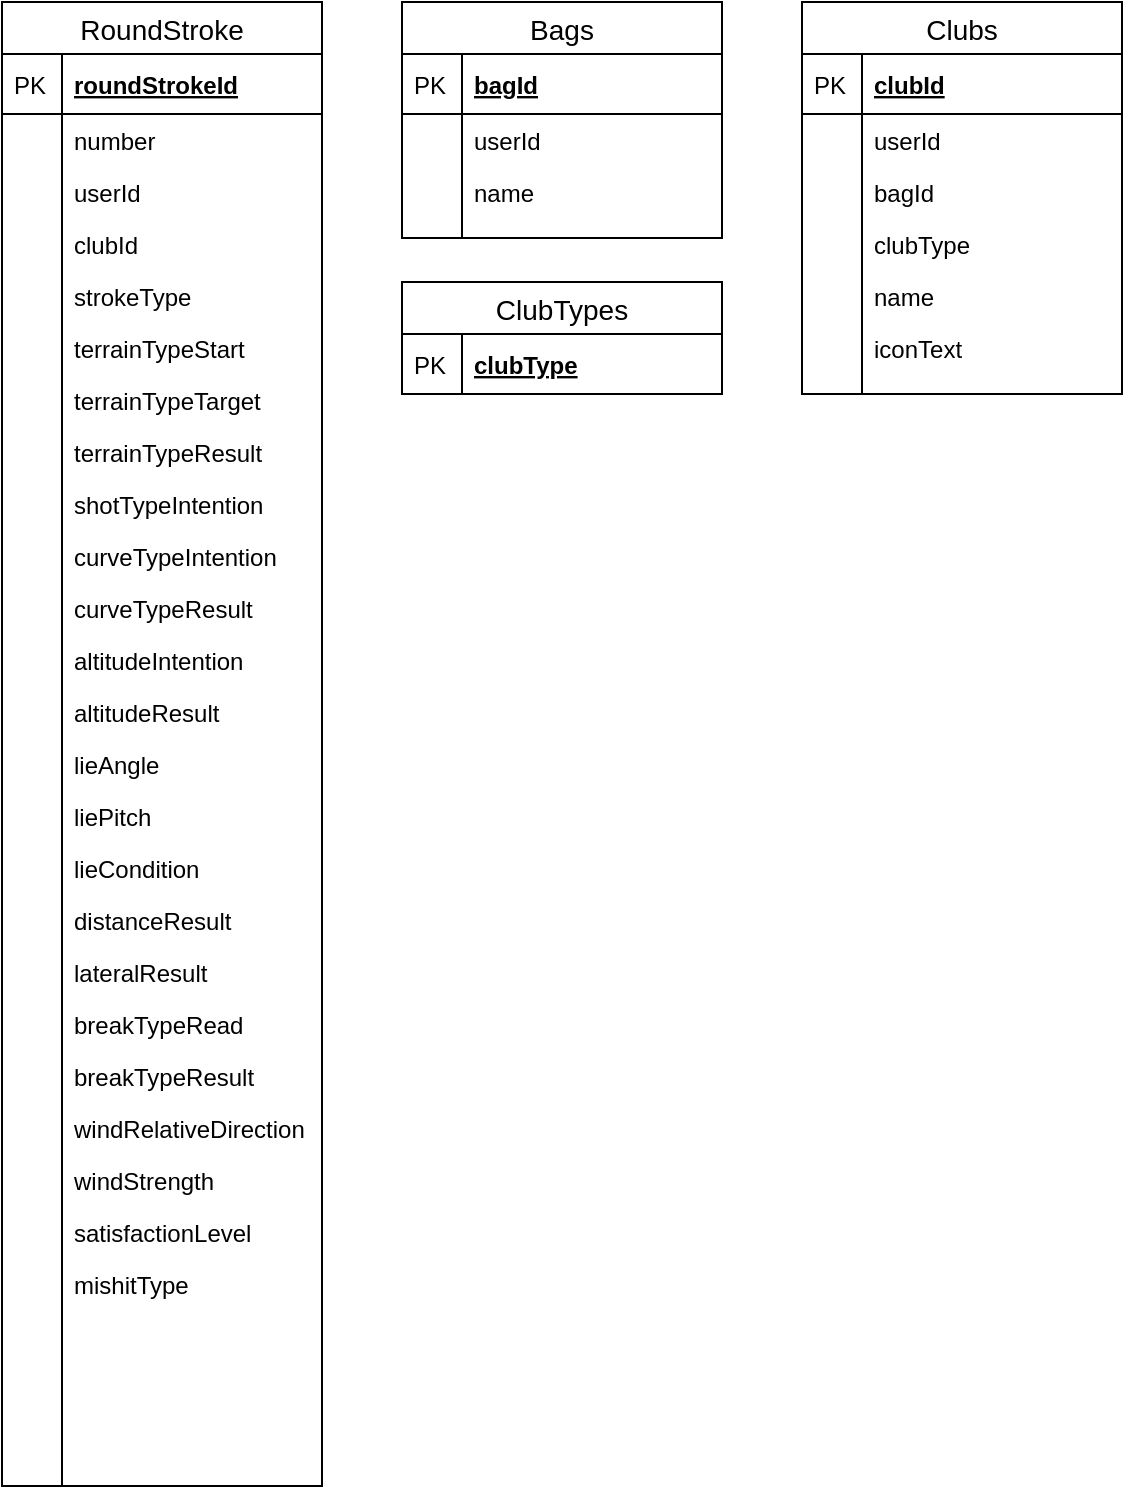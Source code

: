 <mxfile version="13.0.3" type="device"><diagram id="xTXVJ30_FnWvrENAsa5c" name="Page-1"><mxGraphModel dx="1086" dy="966" grid="1" gridSize="10" guides="1" tooltips="1" connect="1" arrows="1" fold="1" page="1" pageScale="1" pageWidth="850" pageHeight="1100" math="0" shadow="0"><root><mxCell id="0"/><mxCell id="1" parent="0"/><mxCell id="lzw-dORdkCKP66avQQRi-1" value="RoundStroke" style="swimlane;fontStyle=0;childLayout=stackLayout;horizontal=1;startSize=26;horizontalStack=0;resizeParent=1;resizeParentMax=0;resizeLast=0;collapsible=1;marginBottom=0;align=center;fontSize=14;" parent="1" vertex="1"><mxGeometry x="80" y="80" width="160" height="742" as="geometry"/></mxCell><mxCell id="lzw-dORdkCKP66avQQRi-2" value="roundStrokeId" style="shape=partialRectangle;top=0;left=0;right=0;bottom=1;align=left;verticalAlign=middle;fillColor=none;spacingLeft=34;spacingRight=4;overflow=hidden;rotatable=0;points=[[0,0.5],[1,0.5]];portConstraint=eastwest;dropTarget=0;fontStyle=5;fontSize=12;" parent="lzw-dORdkCKP66avQQRi-1" vertex="1"><mxGeometry y="26" width="160" height="30" as="geometry"/></mxCell><mxCell id="lzw-dORdkCKP66avQQRi-3" value="PK" style="shape=partialRectangle;top=0;left=0;bottom=0;fillColor=none;align=left;verticalAlign=middle;spacingLeft=4;spacingRight=4;overflow=hidden;rotatable=0;points=[];portConstraint=eastwest;part=1;fontSize=12;" parent="lzw-dORdkCKP66avQQRi-2" vertex="1" connectable="0"><mxGeometry width="30" height="30" as="geometry"/></mxCell><mxCell id="lzw-dORdkCKP66avQQRi-4" value="number" style="shape=partialRectangle;top=0;left=0;right=0;bottom=0;align=left;verticalAlign=top;fillColor=none;spacingLeft=34;spacingRight=4;overflow=hidden;rotatable=0;points=[[0,0.5],[1,0.5]];portConstraint=eastwest;dropTarget=0;fontSize=12;" parent="lzw-dORdkCKP66avQQRi-1" vertex="1"><mxGeometry y="56" width="160" height="26" as="geometry"/></mxCell><mxCell id="lzw-dORdkCKP66avQQRi-5" value="" style="shape=partialRectangle;top=0;left=0;bottom=0;fillColor=none;align=left;verticalAlign=top;spacingLeft=4;spacingRight=4;overflow=hidden;rotatable=0;points=[];portConstraint=eastwest;part=1;fontSize=12;" parent="lzw-dORdkCKP66avQQRi-4" vertex="1" connectable="0"><mxGeometry width="30" height="26" as="geometry"/></mxCell><mxCell id="lzw-dORdkCKP66avQQRi-18" value="userId" style="shape=partialRectangle;top=0;left=0;right=0;bottom=0;align=left;verticalAlign=top;fillColor=none;spacingLeft=34;spacingRight=4;overflow=hidden;rotatable=0;points=[[0,0.5],[1,0.5]];portConstraint=eastwest;dropTarget=0;fontSize=12;" parent="lzw-dORdkCKP66avQQRi-1" vertex="1"><mxGeometry y="82" width="160" height="26" as="geometry"/></mxCell><mxCell id="lzw-dORdkCKP66avQQRi-19" value="" style="shape=partialRectangle;top=0;left=0;bottom=0;fillColor=none;align=left;verticalAlign=top;spacingLeft=4;spacingRight=4;overflow=hidden;rotatable=0;points=[];portConstraint=eastwest;part=1;fontSize=12;" parent="lzw-dORdkCKP66avQQRi-18" vertex="1" connectable="0"><mxGeometry width="30" height="26" as="geometry"/></mxCell><mxCell id="lzw-dORdkCKP66avQQRi-22" value="clubId" style="shape=partialRectangle;top=0;left=0;right=0;bottom=0;align=left;verticalAlign=top;fillColor=none;spacingLeft=34;spacingRight=4;overflow=hidden;rotatable=0;points=[[0,0.5],[1,0.5]];portConstraint=eastwest;dropTarget=0;fontSize=12;" parent="lzw-dORdkCKP66avQQRi-1" vertex="1"><mxGeometry y="108" width="160" height="26" as="geometry"/></mxCell><mxCell id="lzw-dORdkCKP66avQQRi-23" value="" style="shape=partialRectangle;top=0;left=0;bottom=0;fillColor=none;align=left;verticalAlign=top;spacingLeft=4;spacingRight=4;overflow=hidden;rotatable=0;points=[];portConstraint=eastwest;part=1;fontSize=12;" parent="lzw-dORdkCKP66avQQRi-22" vertex="1" connectable="0"><mxGeometry width="30" height="26" as="geometry"/></mxCell><mxCell id="lzw-dORdkCKP66avQQRi-48" value="strokeType" style="shape=partialRectangle;top=0;left=0;right=0;bottom=0;align=left;verticalAlign=top;fillColor=none;spacingLeft=34;spacingRight=4;overflow=hidden;rotatable=0;points=[[0,0.5],[1,0.5]];portConstraint=eastwest;dropTarget=0;fontSize=12;" parent="lzw-dORdkCKP66avQQRi-1" vertex="1"><mxGeometry y="134" width="160" height="26" as="geometry"/></mxCell><mxCell id="lzw-dORdkCKP66avQQRi-49" value="" style="shape=partialRectangle;top=0;left=0;bottom=0;fillColor=none;align=left;verticalAlign=top;spacingLeft=4;spacingRight=4;overflow=hidden;rotatable=0;points=[];portConstraint=eastwest;part=1;fontSize=12;" parent="lzw-dORdkCKP66avQQRi-48" vertex="1" connectable="0"><mxGeometry width="30" height="26" as="geometry"/></mxCell><mxCell id="lzw-dORdkCKP66avQQRi-6" value="terrainTypeStart" style="shape=partialRectangle;top=0;left=0;right=0;bottom=0;align=left;verticalAlign=top;fillColor=none;spacingLeft=34;spacingRight=4;overflow=hidden;rotatable=0;points=[[0,0.5],[1,0.5]];portConstraint=eastwest;dropTarget=0;fontSize=12;" parent="lzw-dORdkCKP66avQQRi-1" vertex="1"><mxGeometry y="160" width="160" height="26" as="geometry"/></mxCell><mxCell id="lzw-dORdkCKP66avQQRi-7" value="" style="shape=partialRectangle;top=0;left=0;bottom=0;fillColor=none;align=left;verticalAlign=top;spacingLeft=4;spacingRight=4;overflow=hidden;rotatable=0;points=[];portConstraint=eastwest;part=1;fontSize=12;" parent="lzw-dORdkCKP66avQQRi-6" vertex="1" connectable="0"><mxGeometry width="30" height="26" as="geometry"/></mxCell><mxCell id="lzw-dORdkCKP66avQQRi-16" value="terrainTypeTarget" style="shape=partialRectangle;top=0;left=0;right=0;bottom=0;align=left;verticalAlign=top;fillColor=none;spacingLeft=34;spacingRight=4;overflow=hidden;rotatable=0;points=[[0,0.5],[1,0.5]];portConstraint=eastwest;dropTarget=0;fontSize=12;" parent="lzw-dORdkCKP66avQQRi-1" vertex="1"><mxGeometry y="186" width="160" height="26" as="geometry"/></mxCell><mxCell id="lzw-dORdkCKP66avQQRi-17" value="" style="shape=partialRectangle;top=0;left=0;bottom=0;fillColor=none;align=left;verticalAlign=top;spacingLeft=4;spacingRight=4;overflow=hidden;rotatable=0;points=[];portConstraint=eastwest;part=1;fontSize=12;" parent="lzw-dORdkCKP66avQQRi-16" vertex="1" connectable="0"><mxGeometry width="30" height="26" as="geometry"/></mxCell><mxCell id="lzw-dORdkCKP66avQQRi-20" value="terrainTypeResult" style="shape=partialRectangle;top=0;left=0;right=0;bottom=0;align=left;verticalAlign=top;fillColor=none;spacingLeft=34;spacingRight=4;overflow=hidden;rotatable=0;points=[[0,0.5],[1,0.5]];portConstraint=eastwest;dropTarget=0;fontSize=12;" parent="lzw-dORdkCKP66avQQRi-1" vertex="1"><mxGeometry y="212" width="160" height="26" as="geometry"/></mxCell><mxCell id="lzw-dORdkCKP66avQQRi-21" value="" style="shape=partialRectangle;top=0;left=0;bottom=0;fillColor=none;align=left;verticalAlign=top;spacingLeft=4;spacingRight=4;overflow=hidden;rotatable=0;points=[];portConstraint=eastwest;part=1;fontSize=12;" parent="lzw-dORdkCKP66avQQRi-20" vertex="1" connectable="0"><mxGeometry width="30" height="26" as="geometry"/></mxCell><mxCell id="lzw-dORdkCKP66avQQRi-26" value="shotTypeIntention" style="shape=partialRectangle;top=0;left=0;right=0;bottom=0;align=left;verticalAlign=top;fillColor=none;spacingLeft=34;spacingRight=4;overflow=hidden;rotatable=0;points=[[0,0.5],[1,0.5]];portConstraint=eastwest;dropTarget=0;fontSize=12;" parent="lzw-dORdkCKP66avQQRi-1" vertex="1"><mxGeometry y="238" width="160" height="26" as="geometry"/></mxCell><mxCell id="lzw-dORdkCKP66avQQRi-27" value="" style="shape=partialRectangle;top=0;left=0;bottom=0;fillColor=none;align=left;verticalAlign=top;spacingLeft=4;spacingRight=4;overflow=hidden;rotatable=0;points=[];portConstraint=eastwest;part=1;fontSize=12;" parent="lzw-dORdkCKP66avQQRi-26" vertex="1" connectable="0"><mxGeometry width="30" height="26" as="geometry"/></mxCell><mxCell id="lzw-dORdkCKP66avQQRi-30" value="curveTypeIntention" style="shape=partialRectangle;top=0;left=0;right=0;bottom=0;align=left;verticalAlign=top;fillColor=none;spacingLeft=34;spacingRight=4;overflow=hidden;rotatable=0;points=[[0,0.5],[1,0.5]];portConstraint=eastwest;dropTarget=0;fontSize=12;" parent="lzw-dORdkCKP66avQQRi-1" vertex="1"><mxGeometry y="264" width="160" height="26" as="geometry"/></mxCell><mxCell id="lzw-dORdkCKP66avQQRi-31" value="" style="shape=partialRectangle;top=0;left=0;bottom=0;fillColor=none;align=left;verticalAlign=top;spacingLeft=4;spacingRight=4;overflow=hidden;rotatable=0;points=[];portConstraint=eastwest;part=1;fontSize=12;" parent="lzw-dORdkCKP66avQQRi-30" vertex="1" connectable="0"><mxGeometry width="30" height="26" as="geometry"/></mxCell><mxCell id="lzw-dORdkCKP66avQQRi-34" value="curveTypeResult" style="shape=partialRectangle;top=0;left=0;right=0;bottom=0;align=left;verticalAlign=top;fillColor=none;spacingLeft=34;spacingRight=4;overflow=hidden;rotatable=0;points=[[0,0.5],[1,0.5]];portConstraint=eastwest;dropTarget=0;fontSize=12;" parent="lzw-dORdkCKP66avQQRi-1" vertex="1"><mxGeometry y="290" width="160" height="26" as="geometry"/></mxCell><mxCell id="lzw-dORdkCKP66avQQRi-35" value="" style="shape=partialRectangle;top=0;left=0;bottom=0;fillColor=none;align=left;verticalAlign=top;spacingLeft=4;spacingRight=4;overflow=hidden;rotatable=0;points=[];portConstraint=eastwest;part=1;fontSize=12;" parent="lzw-dORdkCKP66avQQRi-34" vertex="1" connectable="0"><mxGeometry width="30" height="26" as="geometry"/></mxCell><mxCell id="lzw-dORdkCKP66avQQRi-44" value="altitudeIntention" style="shape=partialRectangle;top=0;left=0;right=0;bottom=0;align=left;verticalAlign=top;fillColor=none;spacingLeft=34;spacingRight=4;overflow=hidden;rotatable=0;points=[[0,0.5],[1,0.5]];portConstraint=eastwest;dropTarget=0;fontSize=12;" parent="lzw-dORdkCKP66avQQRi-1" vertex="1"><mxGeometry y="316" width="160" height="26" as="geometry"/></mxCell><mxCell id="lzw-dORdkCKP66avQQRi-45" value="" style="shape=partialRectangle;top=0;left=0;bottom=0;fillColor=none;align=left;verticalAlign=top;spacingLeft=4;spacingRight=4;overflow=hidden;rotatable=0;points=[];portConstraint=eastwest;part=1;fontSize=12;" parent="lzw-dORdkCKP66avQQRi-44" vertex="1" connectable="0"><mxGeometry width="30" height="26" as="geometry"/></mxCell><mxCell id="lzw-dORdkCKP66avQQRi-42" value="altitudeResult" style="shape=partialRectangle;top=0;left=0;right=0;bottom=0;align=left;verticalAlign=top;fillColor=none;spacingLeft=34;spacingRight=4;overflow=hidden;rotatable=0;points=[[0,0.5],[1,0.5]];portConstraint=eastwest;dropTarget=0;fontSize=12;" parent="lzw-dORdkCKP66avQQRi-1" vertex="1"><mxGeometry y="342" width="160" height="26" as="geometry"/></mxCell><mxCell id="lzw-dORdkCKP66avQQRi-43" value="" style="shape=partialRectangle;top=0;left=0;bottom=0;fillColor=none;align=left;verticalAlign=top;spacingLeft=4;spacingRight=4;overflow=hidden;rotatable=0;points=[];portConstraint=eastwest;part=1;fontSize=12;" parent="lzw-dORdkCKP66avQQRi-42" vertex="1" connectable="0"><mxGeometry width="30" height="26" as="geometry"/></mxCell><mxCell id="lzw-dORdkCKP66avQQRi-36" value="lieAngle" style="shape=partialRectangle;top=0;left=0;right=0;bottom=0;align=left;verticalAlign=top;fillColor=none;spacingLeft=34;spacingRight=4;overflow=hidden;rotatable=0;points=[[0,0.5],[1,0.5]];portConstraint=eastwest;dropTarget=0;fontSize=12;" parent="lzw-dORdkCKP66avQQRi-1" vertex="1"><mxGeometry y="368" width="160" height="26" as="geometry"/></mxCell><mxCell id="lzw-dORdkCKP66avQQRi-37" value="" style="shape=partialRectangle;top=0;left=0;bottom=0;fillColor=none;align=left;verticalAlign=top;spacingLeft=4;spacingRight=4;overflow=hidden;rotatable=0;points=[];portConstraint=eastwest;part=1;fontSize=12;" parent="lzw-dORdkCKP66avQQRi-36" vertex="1" connectable="0"><mxGeometry width="30" height="26" as="geometry"/></mxCell><mxCell id="lzw-dORdkCKP66avQQRi-32" value="liePitch" style="shape=partialRectangle;top=0;left=0;right=0;bottom=0;align=left;verticalAlign=top;fillColor=none;spacingLeft=34;spacingRight=4;overflow=hidden;rotatable=0;points=[[0,0.5],[1,0.5]];portConstraint=eastwest;dropTarget=0;fontSize=12;" parent="lzw-dORdkCKP66avQQRi-1" vertex="1"><mxGeometry y="394" width="160" height="26" as="geometry"/></mxCell><mxCell id="lzw-dORdkCKP66avQQRi-33" value="" style="shape=partialRectangle;top=0;left=0;bottom=0;fillColor=none;align=left;verticalAlign=top;spacingLeft=4;spacingRight=4;overflow=hidden;rotatable=0;points=[];portConstraint=eastwest;part=1;fontSize=12;" parent="lzw-dORdkCKP66avQQRi-32" vertex="1" connectable="0"><mxGeometry width="30" height="26" as="geometry"/></mxCell><mxCell id="lzw-dORdkCKP66avQQRi-24" value="lieCondition" style="shape=partialRectangle;top=0;left=0;right=0;bottom=0;align=left;verticalAlign=top;fillColor=none;spacingLeft=34;spacingRight=4;overflow=hidden;rotatable=0;points=[[0,0.5],[1,0.5]];portConstraint=eastwest;dropTarget=0;fontSize=12;" parent="lzw-dORdkCKP66avQQRi-1" vertex="1"><mxGeometry y="420" width="160" height="26" as="geometry"/></mxCell><mxCell id="lzw-dORdkCKP66avQQRi-25" value="" style="shape=partialRectangle;top=0;left=0;bottom=0;fillColor=none;align=left;verticalAlign=top;spacingLeft=4;spacingRight=4;overflow=hidden;rotatable=0;points=[];portConstraint=eastwest;part=1;fontSize=12;" parent="lzw-dORdkCKP66avQQRi-24" vertex="1" connectable="0"><mxGeometry width="30" height="26" as="geometry"/></mxCell><mxCell id="lzw-dORdkCKP66avQQRi-14" value="distanceResult" style="shape=partialRectangle;top=0;left=0;right=0;bottom=0;align=left;verticalAlign=top;fillColor=none;spacingLeft=34;spacingRight=4;overflow=hidden;rotatable=0;points=[[0,0.5],[1,0.5]];portConstraint=eastwest;dropTarget=0;fontSize=12;" parent="lzw-dORdkCKP66avQQRi-1" vertex="1"><mxGeometry y="446" width="160" height="26" as="geometry"/></mxCell><mxCell id="lzw-dORdkCKP66avQQRi-15" value="" style="shape=partialRectangle;top=0;left=0;bottom=0;fillColor=none;align=left;verticalAlign=top;spacingLeft=4;spacingRight=4;overflow=hidden;rotatable=0;points=[];portConstraint=eastwest;part=1;fontSize=12;" parent="lzw-dORdkCKP66avQQRi-14" vertex="1" connectable="0"><mxGeometry width="30" height="26" as="geometry"/></mxCell><mxCell id="lzw-dORdkCKP66avQQRi-28" value="lateralResult" style="shape=partialRectangle;top=0;left=0;right=0;bottom=0;align=left;verticalAlign=top;fillColor=none;spacingLeft=34;spacingRight=4;overflow=hidden;rotatable=0;points=[[0,0.5],[1,0.5]];portConstraint=eastwest;dropTarget=0;fontSize=12;" parent="lzw-dORdkCKP66avQQRi-1" vertex="1"><mxGeometry y="472" width="160" height="26" as="geometry"/></mxCell><mxCell id="lzw-dORdkCKP66avQQRi-29" value="" style="shape=partialRectangle;top=0;left=0;bottom=0;fillColor=none;align=left;verticalAlign=top;spacingLeft=4;spacingRight=4;overflow=hidden;rotatable=0;points=[];portConstraint=eastwest;part=1;fontSize=12;" parent="lzw-dORdkCKP66avQQRi-28" vertex="1" connectable="0"><mxGeometry width="30" height="26" as="geometry"/></mxCell><mxCell id="lzw-dORdkCKP66avQQRi-12" value="breakTypeRead" style="shape=partialRectangle;top=0;left=0;right=0;bottom=0;align=left;verticalAlign=top;fillColor=none;spacingLeft=34;spacingRight=4;overflow=hidden;rotatable=0;points=[[0,0.5],[1,0.5]];portConstraint=eastwest;dropTarget=0;fontSize=12;" parent="lzw-dORdkCKP66avQQRi-1" vertex="1"><mxGeometry y="498" width="160" height="26" as="geometry"/></mxCell><mxCell id="lzw-dORdkCKP66avQQRi-13" value="" style="shape=partialRectangle;top=0;left=0;bottom=0;fillColor=none;align=left;verticalAlign=top;spacingLeft=4;spacingRight=4;overflow=hidden;rotatable=0;points=[];portConstraint=eastwest;part=1;fontSize=12;" parent="lzw-dORdkCKP66avQQRi-12" vertex="1" connectable="0"><mxGeometry width="30" height="26" as="geometry"/></mxCell><mxCell id="lzw-dORdkCKP66avQQRi-50" value="breakTypeResult" style="shape=partialRectangle;top=0;left=0;right=0;bottom=0;align=left;verticalAlign=top;fillColor=none;spacingLeft=34;spacingRight=4;overflow=hidden;rotatable=0;points=[[0,0.5],[1,0.5]];portConstraint=eastwest;dropTarget=0;fontSize=12;" parent="lzw-dORdkCKP66avQQRi-1" vertex="1"><mxGeometry y="524" width="160" height="26" as="geometry"/></mxCell><mxCell id="lzw-dORdkCKP66avQQRi-51" value="" style="shape=partialRectangle;top=0;left=0;bottom=0;fillColor=none;align=left;verticalAlign=top;spacingLeft=4;spacingRight=4;overflow=hidden;rotatable=0;points=[];portConstraint=eastwest;part=1;fontSize=12;" parent="lzw-dORdkCKP66avQQRi-50" vertex="1" connectable="0"><mxGeometry width="30" height="26" as="geometry"/></mxCell><mxCell id="lzw-dORdkCKP66avQQRi-40" value="windRelativeDirection" style="shape=partialRectangle;top=0;left=0;right=0;bottom=0;align=left;verticalAlign=top;fillColor=none;spacingLeft=34;spacingRight=4;overflow=hidden;rotatable=0;points=[[0,0.5],[1,0.5]];portConstraint=eastwest;dropTarget=0;fontSize=12;" parent="lzw-dORdkCKP66avQQRi-1" vertex="1"><mxGeometry y="550" width="160" height="26" as="geometry"/></mxCell><mxCell id="lzw-dORdkCKP66avQQRi-41" value="" style="shape=partialRectangle;top=0;left=0;bottom=0;fillColor=none;align=left;verticalAlign=top;spacingLeft=4;spacingRight=4;overflow=hidden;rotatable=0;points=[];portConstraint=eastwest;part=1;fontSize=12;" parent="lzw-dORdkCKP66avQQRi-40" vertex="1" connectable="0"><mxGeometry width="30" height="26" as="geometry"/></mxCell><mxCell id="lzw-dORdkCKP66avQQRi-38" value="windStrength" style="shape=partialRectangle;top=0;left=0;right=0;bottom=0;align=left;verticalAlign=top;fillColor=none;spacingLeft=34;spacingRight=4;overflow=hidden;rotatable=0;points=[[0,0.5],[1,0.5]];portConstraint=eastwest;dropTarget=0;fontSize=12;" parent="lzw-dORdkCKP66avQQRi-1" vertex="1"><mxGeometry y="576" width="160" height="26" as="geometry"/></mxCell><mxCell id="lzw-dORdkCKP66avQQRi-39" value="" style="shape=partialRectangle;top=0;left=0;bottom=0;fillColor=none;align=left;verticalAlign=top;spacingLeft=4;spacingRight=4;overflow=hidden;rotatable=0;points=[];portConstraint=eastwest;part=1;fontSize=12;" parent="lzw-dORdkCKP66avQQRi-38" vertex="1" connectable="0"><mxGeometry width="30" height="26" as="geometry"/></mxCell><mxCell id="lzw-dORdkCKP66avQQRi-64" value="satisfactionLevel" style="shape=partialRectangle;top=0;left=0;right=0;bottom=0;align=left;verticalAlign=top;fillColor=none;spacingLeft=34;spacingRight=4;overflow=hidden;rotatable=0;points=[[0,0.5],[1,0.5]];portConstraint=eastwest;dropTarget=0;fontSize=12;" parent="lzw-dORdkCKP66avQQRi-1" vertex="1"><mxGeometry y="602" width="160" height="26" as="geometry"/></mxCell><mxCell id="lzw-dORdkCKP66avQQRi-65" value="" style="shape=partialRectangle;top=0;left=0;bottom=0;fillColor=none;align=left;verticalAlign=top;spacingLeft=4;spacingRight=4;overflow=hidden;rotatable=0;points=[];portConstraint=eastwest;part=1;fontSize=12;" parent="lzw-dORdkCKP66avQQRi-64" vertex="1" connectable="0"><mxGeometry width="30" height="26" as="geometry"/></mxCell><mxCell id="lzw-dORdkCKP66avQQRi-60" value="mishitType" style="shape=partialRectangle;top=0;left=0;right=0;bottom=0;align=left;verticalAlign=top;fillColor=none;spacingLeft=34;spacingRight=4;overflow=hidden;rotatable=0;points=[[0,0.5],[1,0.5]];portConstraint=eastwest;dropTarget=0;fontSize=12;" parent="lzw-dORdkCKP66avQQRi-1" vertex="1"><mxGeometry y="628" width="160" height="26" as="geometry"/></mxCell><mxCell id="lzw-dORdkCKP66avQQRi-61" value="" style="shape=partialRectangle;top=0;left=0;bottom=0;fillColor=none;align=left;verticalAlign=top;spacingLeft=4;spacingRight=4;overflow=hidden;rotatable=0;points=[];portConstraint=eastwest;part=1;fontSize=12;" parent="lzw-dORdkCKP66avQQRi-60" vertex="1" connectable="0"><mxGeometry width="30" height="26" as="geometry"/></mxCell><mxCell id="lzw-dORdkCKP66avQQRi-58" value="" style="shape=partialRectangle;top=0;left=0;right=0;bottom=0;align=left;verticalAlign=top;fillColor=none;spacingLeft=34;spacingRight=4;overflow=hidden;rotatable=0;points=[[0,0.5],[1,0.5]];portConstraint=eastwest;dropTarget=0;fontSize=12;" parent="lzw-dORdkCKP66avQQRi-1" vertex="1"><mxGeometry y="654" width="160" height="26" as="geometry"/></mxCell><mxCell id="lzw-dORdkCKP66avQQRi-59" value="" style="shape=partialRectangle;top=0;left=0;bottom=0;fillColor=none;align=left;verticalAlign=top;spacingLeft=4;spacingRight=4;overflow=hidden;rotatable=0;points=[];portConstraint=eastwest;part=1;fontSize=12;" parent="lzw-dORdkCKP66avQQRi-58" vertex="1" connectable="0"><mxGeometry width="30" height="26" as="geometry"/></mxCell><mxCell id="lzw-dORdkCKP66avQQRi-54" value="" style="shape=partialRectangle;top=0;left=0;right=0;bottom=0;align=left;verticalAlign=top;fillColor=none;spacingLeft=34;spacingRight=4;overflow=hidden;rotatable=0;points=[[0,0.5],[1,0.5]];portConstraint=eastwest;dropTarget=0;fontSize=12;" parent="lzw-dORdkCKP66avQQRi-1" vertex="1"><mxGeometry y="680" width="160" height="26" as="geometry"/></mxCell><mxCell id="lzw-dORdkCKP66avQQRi-55" value="" style="shape=partialRectangle;top=0;left=0;bottom=0;fillColor=none;align=left;verticalAlign=top;spacingLeft=4;spacingRight=4;overflow=hidden;rotatable=0;points=[];portConstraint=eastwest;part=1;fontSize=12;" parent="lzw-dORdkCKP66avQQRi-54" vertex="1" connectable="0"><mxGeometry width="30" height="26" as="geometry"/></mxCell><mxCell id="lzw-dORdkCKP66avQQRi-8" value="" style="shape=partialRectangle;top=0;left=0;right=0;bottom=0;align=left;verticalAlign=top;fillColor=none;spacingLeft=34;spacingRight=4;overflow=hidden;rotatable=0;points=[[0,0.5],[1,0.5]];portConstraint=eastwest;dropTarget=0;fontSize=12;" parent="lzw-dORdkCKP66avQQRi-1" vertex="1"><mxGeometry y="706" width="160" height="26" as="geometry"/></mxCell><mxCell id="lzw-dORdkCKP66avQQRi-9" value="" style="shape=partialRectangle;top=0;left=0;bottom=0;fillColor=none;align=left;verticalAlign=top;spacingLeft=4;spacingRight=4;overflow=hidden;rotatable=0;points=[];portConstraint=eastwest;part=1;fontSize=12;" parent="lzw-dORdkCKP66avQQRi-8" vertex="1" connectable="0"><mxGeometry width="30" height="26" as="geometry"/></mxCell><mxCell id="lzw-dORdkCKP66avQQRi-10" value="" style="shape=partialRectangle;top=0;left=0;right=0;bottom=0;align=left;verticalAlign=top;fillColor=none;spacingLeft=34;spacingRight=4;overflow=hidden;rotatable=0;points=[[0,0.5],[1,0.5]];portConstraint=eastwest;dropTarget=0;fontSize=12;" parent="lzw-dORdkCKP66avQQRi-1" vertex="1"><mxGeometry y="732" width="160" height="10" as="geometry"/></mxCell><mxCell id="lzw-dORdkCKP66avQQRi-11" value="" style="shape=partialRectangle;top=0;left=0;bottom=0;fillColor=none;align=left;verticalAlign=top;spacingLeft=4;spacingRight=4;overflow=hidden;rotatable=0;points=[];portConstraint=eastwest;part=1;fontSize=12;" parent="lzw-dORdkCKP66avQQRi-10" vertex="1" connectable="0"><mxGeometry width="30" height="10" as="geometry"/></mxCell><mxCell id="ujCntFm31d3D88J4W1bD-1" value="Bags" style="swimlane;fontStyle=0;childLayout=stackLayout;horizontal=1;startSize=26;horizontalStack=0;resizeParent=1;resizeParentMax=0;resizeLast=0;collapsible=1;marginBottom=0;align=center;fontSize=14;" parent="1" vertex="1"><mxGeometry x="280" y="80" width="160" height="118" as="geometry"/></mxCell><mxCell id="ujCntFm31d3D88J4W1bD-2" value="bagId" style="shape=partialRectangle;top=0;left=0;right=0;bottom=1;align=left;verticalAlign=middle;fillColor=none;spacingLeft=34;spacingRight=4;overflow=hidden;rotatable=0;points=[[0,0.5],[1,0.5]];portConstraint=eastwest;dropTarget=0;fontStyle=5;fontSize=12;" parent="ujCntFm31d3D88J4W1bD-1" vertex="1"><mxGeometry y="26" width="160" height="30" as="geometry"/></mxCell><mxCell id="ujCntFm31d3D88J4W1bD-3" value="PK" style="shape=partialRectangle;top=0;left=0;bottom=0;fillColor=none;align=left;verticalAlign=middle;spacingLeft=4;spacingRight=4;overflow=hidden;rotatable=0;points=[];portConstraint=eastwest;part=1;fontSize=12;" parent="ujCntFm31d3D88J4W1bD-2" vertex="1" connectable="0"><mxGeometry width="30" height="30" as="geometry"/></mxCell><mxCell id="ujCntFm31d3D88J4W1bD-6" value="userId" style="shape=partialRectangle;top=0;left=0;right=0;bottom=0;align=left;verticalAlign=top;fillColor=none;spacingLeft=34;spacingRight=4;overflow=hidden;rotatable=0;points=[[0,0.5],[1,0.5]];portConstraint=eastwest;dropTarget=0;fontSize=12;" parent="ujCntFm31d3D88J4W1bD-1" vertex="1"><mxGeometry y="56" width="160" height="26" as="geometry"/></mxCell><mxCell id="ujCntFm31d3D88J4W1bD-7" value="" style="shape=partialRectangle;top=0;left=0;bottom=0;fillColor=none;align=left;verticalAlign=top;spacingLeft=4;spacingRight=4;overflow=hidden;rotatable=0;points=[];portConstraint=eastwest;part=1;fontSize=12;" parent="ujCntFm31d3D88J4W1bD-6" vertex="1" connectable="0"><mxGeometry width="30" height="26" as="geometry"/></mxCell><mxCell id="ujCntFm31d3D88J4W1bD-8" value="name" style="shape=partialRectangle;top=0;left=0;right=0;bottom=0;align=left;verticalAlign=top;fillColor=none;spacingLeft=34;spacingRight=4;overflow=hidden;rotatable=0;points=[[0,0.5],[1,0.5]];portConstraint=eastwest;dropTarget=0;fontSize=12;" parent="ujCntFm31d3D88J4W1bD-1" vertex="1"><mxGeometry y="82" width="160" height="26" as="geometry"/></mxCell><mxCell id="ujCntFm31d3D88J4W1bD-9" value="" style="shape=partialRectangle;top=0;left=0;bottom=0;fillColor=none;align=left;verticalAlign=top;spacingLeft=4;spacingRight=4;overflow=hidden;rotatable=0;points=[];portConstraint=eastwest;part=1;fontSize=12;" parent="ujCntFm31d3D88J4W1bD-8" vertex="1" connectable="0"><mxGeometry width="30" height="26" as="geometry"/></mxCell><mxCell id="ujCntFm31d3D88J4W1bD-58" value="" style="shape=partialRectangle;top=0;left=0;right=0;bottom=0;align=left;verticalAlign=top;fillColor=none;spacingLeft=34;spacingRight=4;overflow=hidden;rotatable=0;points=[[0,0.5],[1,0.5]];portConstraint=eastwest;dropTarget=0;fontSize=12;" parent="ujCntFm31d3D88J4W1bD-1" vertex="1"><mxGeometry y="108" width="160" height="10" as="geometry"/></mxCell><mxCell id="ujCntFm31d3D88J4W1bD-59" value="" style="shape=partialRectangle;top=0;left=0;bottom=0;fillColor=none;align=left;verticalAlign=top;spacingLeft=4;spacingRight=4;overflow=hidden;rotatable=0;points=[];portConstraint=eastwest;part=1;fontSize=12;" parent="ujCntFm31d3D88J4W1bD-58" vertex="1" connectable="0"><mxGeometry width="30" height="10" as="geometry"/></mxCell><mxCell id="ujCntFm31d3D88J4W1bD-60" value="Clubs" style="swimlane;fontStyle=0;childLayout=stackLayout;horizontal=1;startSize=26;horizontalStack=0;resizeParent=1;resizeParentMax=0;resizeLast=0;collapsible=1;marginBottom=0;align=center;fontSize=14;" parent="1" vertex="1"><mxGeometry x="480" y="80" width="160" height="196" as="geometry"/></mxCell><mxCell id="ujCntFm31d3D88J4W1bD-61" value="clubId" style="shape=partialRectangle;top=0;left=0;right=0;bottom=1;align=left;verticalAlign=middle;fillColor=none;spacingLeft=34;spacingRight=4;overflow=hidden;rotatable=0;points=[[0,0.5],[1,0.5]];portConstraint=eastwest;dropTarget=0;fontStyle=5;fontSize=12;" parent="ujCntFm31d3D88J4W1bD-60" vertex="1"><mxGeometry y="26" width="160" height="30" as="geometry"/></mxCell><mxCell id="ujCntFm31d3D88J4W1bD-62" value="PK" style="shape=partialRectangle;top=0;left=0;bottom=0;fillColor=none;align=left;verticalAlign=middle;spacingLeft=4;spacingRight=4;overflow=hidden;rotatable=0;points=[];portConstraint=eastwest;part=1;fontSize=12;" parent="ujCntFm31d3D88J4W1bD-61" vertex="1" connectable="0"><mxGeometry width="30" height="30" as="geometry"/></mxCell><mxCell id="ujCntFm31d3D88J4W1bD-65" value="userId" style="shape=partialRectangle;top=0;left=0;right=0;bottom=0;align=left;verticalAlign=top;fillColor=none;spacingLeft=34;spacingRight=4;overflow=hidden;rotatable=0;points=[[0,0.5],[1,0.5]];portConstraint=eastwest;dropTarget=0;fontSize=12;" parent="ujCntFm31d3D88J4W1bD-60" vertex="1"><mxGeometry y="56" width="160" height="26" as="geometry"/></mxCell><mxCell id="ujCntFm31d3D88J4W1bD-66" value="" style="shape=partialRectangle;top=0;left=0;bottom=0;fillColor=none;align=left;verticalAlign=top;spacingLeft=4;spacingRight=4;overflow=hidden;rotatable=0;points=[];portConstraint=eastwest;part=1;fontSize=12;" parent="ujCntFm31d3D88J4W1bD-65" vertex="1" connectable="0"><mxGeometry width="30" height="26" as="geometry"/></mxCell><mxCell id="ujCntFm31d3D88J4W1bD-81" value="bagId" style="shape=partialRectangle;top=0;left=0;right=0;bottom=0;align=left;verticalAlign=top;fillColor=none;spacingLeft=34;spacingRight=4;overflow=hidden;rotatable=0;points=[[0,0.5],[1,0.5]];portConstraint=eastwest;dropTarget=0;fontSize=12;" parent="ujCntFm31d3D88J4W1bD-60" vertex="1"><mxGeometry y="82" width="160" height="26" as="geometry"/></mxCell><mxCell id="ujCntFm31d3D88J4W1bD-82" value="" style="shape=partialRectangle;top=0;left=0;bottom=0;fillColor=none;align=left;verticalAlign=top;spacingLeft=4;spacingRight=4;overflow=hidden;rotatable=0;points=[];portConstraint=eastwest;part=1;fontSize=12;" parent="ujCntFm31d3D88J4W1bD-81" vertex="1" connectable="0"><mxGeometry width="30" height="26" as="geometry"/></mxCell><mxCell id="ujCntFm31d3D88J4W1bD-71" value="clubType" style="shape=partialRectangle;top=0;left=0;right=0;bottom=0;align=left;verticalAlign=top;fillColor=none;spacingLeft=34;spacingRight=4;overflow=hidden;rotatable=0;points=[[0,0.5],[1,0.5]];portConstraint=eastwest;dropTarget=0;fontSize=12;" parent="ujCntFm31d3D88J4W1bD-60" vertex="1"><mxGeometry y="108" width="160" height="26" as="geometry"/></mxCell><mxCell id="ujCntFm31d3D88J4W1bD-72" value="" style="shape=partialRectangle;top=0;left=0;bottom=0;fillColor=none;align=left;verticalAlign=top;spacingLeft=4;spacingRight=4;overflow=hidden;rotatable=0;points=[];portConstraint=eastwest;part=1;fontSize=12;" parent="ujCntFm31d3D88J4W1bD-71" vertex="1" connectable="0"><mxGeometry width="30" height="26" as="geometry"/></mxCell><mxCell id="ujCntFm31d3D88J4W1bD-67" value="name" style="shape=partialRectangle;top=0;left=0;right=0;bottom=0;align=left;verticalAlign=top;fillColor=none;spacingLeft=34;spacingRight=4;overflow=hidden;rotatable=0;points=[[0,0.5],[1,0.5]];portConstraint=eastwest;dropTarget=0;fontSize=12;" parent="ujCntFm31d3D88J4W1bD-60" vertex="1"><mxGeometry y="134" width="160" height="26" as="geometry"/></mxCell><mxCell id="ujCntFm31d3D88J4W1bD-68" value="" style="shape=partialRectangle;top=0;left=0;bottom=0;fillColor=none;align=left;verticalAlign=top;spacingLeft=4;spacingRight=4;overflow=hidden;rotatable=0;points=[];portConstraint=eastwest;part=1;fontSize=12;" parent="ujCntFm31d3D88J4W1bD-67" vertex="1" connectable="0"><mxGeometry width="30" height="26" as="geometry"/></mxCell><mxCell id="ujCntFm31d3D88J4W1bD-73" value="iconText" style="shape=partialRectangle;top=0;left=0;right=0;bottom=0;align=left;verticalAlign=top;fillColor=none;spacingLeft=34;spacingRight=4;overflow=hidden;rotatable=0;points=[[0,0.5],[1,0.5]];portConstraint=eastwest;dropTarget=0;fontSize=12;" parent="ujCntFm31d3D88J4W1bD-60" vertex="1"><mxGeometry y="160" width="160" height="26" as="geometry"/></mxCell><mxCell id="ujCntFm31d3D88J4W1bD-74" value="" style="shape=partialRectangle;top=0;left=0;bottom=0;fillColor=none;align=left;verticalAlign=top;spacingLeft=4;spacingRight=4;overflow=hidden;rotatable=0;points=[];portConstraint=eastwest;part=1;fontSize=12;" parent="ujCntFm31d3D88J4W1bD-73" vertex="1" connectable="0"><mxGeometry width="30" height="26" as="geometry"/></mxCell><mxCell id="ujCntFm31d3D88J4W1bD-69" value="" style="shape=partialRectangle;top=0;left=0;right=0;bottom=0;align=left;verticalAlign=top;fillColor=none;spacingLeft=34;spacingRight=4;overflow=hidden;rotatable=0;points=[[0,0.5],[1,0.5]];portConstraint=eastwest;dropTarget=0;fontSize=12;" parent="ujCntFm31d3D88J4W1bD-60" vertex="1"><mxGeometry y="186" width="160" height="10" as="geometry"/></mxCell><mxCell id="ujCntFm31d3D88J4W1bD-70" value="" style="shape=partialRectangle;top=0;left=0;bottom=0;fillColor=none;align=left;verticalAlign=top;spacingLeft=4;spacingRight=4;overflow=hidden;rotatable=0;points=[];portConstraint=eastwest;part=1;fontSize=12;" parent="ujCntFm31d3D88J4W1bD-69" vertex="1" connectable="0"><mxGeometry width="30" height="10" as="geometry"/></mxCell><mxCell id="ujCntFm31d3D88J4W1bD-87" value="ClubTypes" style="swimlane;fontStyle=0;childLayout=stackLayout;horizontal=1;startSize=26;horizontalStack=0;resizeParent=1;resizeParentMax=0;resizeLast=0;collapsible=1;marginBottom=0;align=center;fontSize=14;" parent="1" vertex="1"><mxGeometry x="280" y="220" width="160" height="56" as="geometry"/></mxCell><mxCell id="ujCntFm31d3D88J4W1bD-88" value="clubType" style="shape=partialRectangle;top=0;left=0;right=0;bottom=1;align=left;verticalAlign=middle;fillColor=none;spacingLeft=34;spacingRight=4;overflow=hidden;rotatable=0;points=[[0,0.5],[1,0.5]];portConstraint=eastwest;dropTarget=0;fontStyle=5;fontSize=12;" parent="ujCntFm31d3D88J4W1bD-87" vertex="1"><mxGeometry y="26" width="160" height="30" as="geometry"/></mxCell><mxCell id="ujCntFm31d3D88J4W1bD-89" value="PK" style="shape=partialRectangle;top=0;left=0;bottom=0;fillColor=none;align=left;verticalAlign=middle;spacingLeft=4;spacingRight=4;overflow=hidden;rotatable=0;points=[];portConstraint=eastwest;part=1;fontSize=12;" parent="ujCntFm31d3D88J4W1bD-88" vertex="1" connectable="0"><mxGeometry width="30" height="30" as="geometry"/></mxCell></root></mxGraphModel></diagram></mxfile>